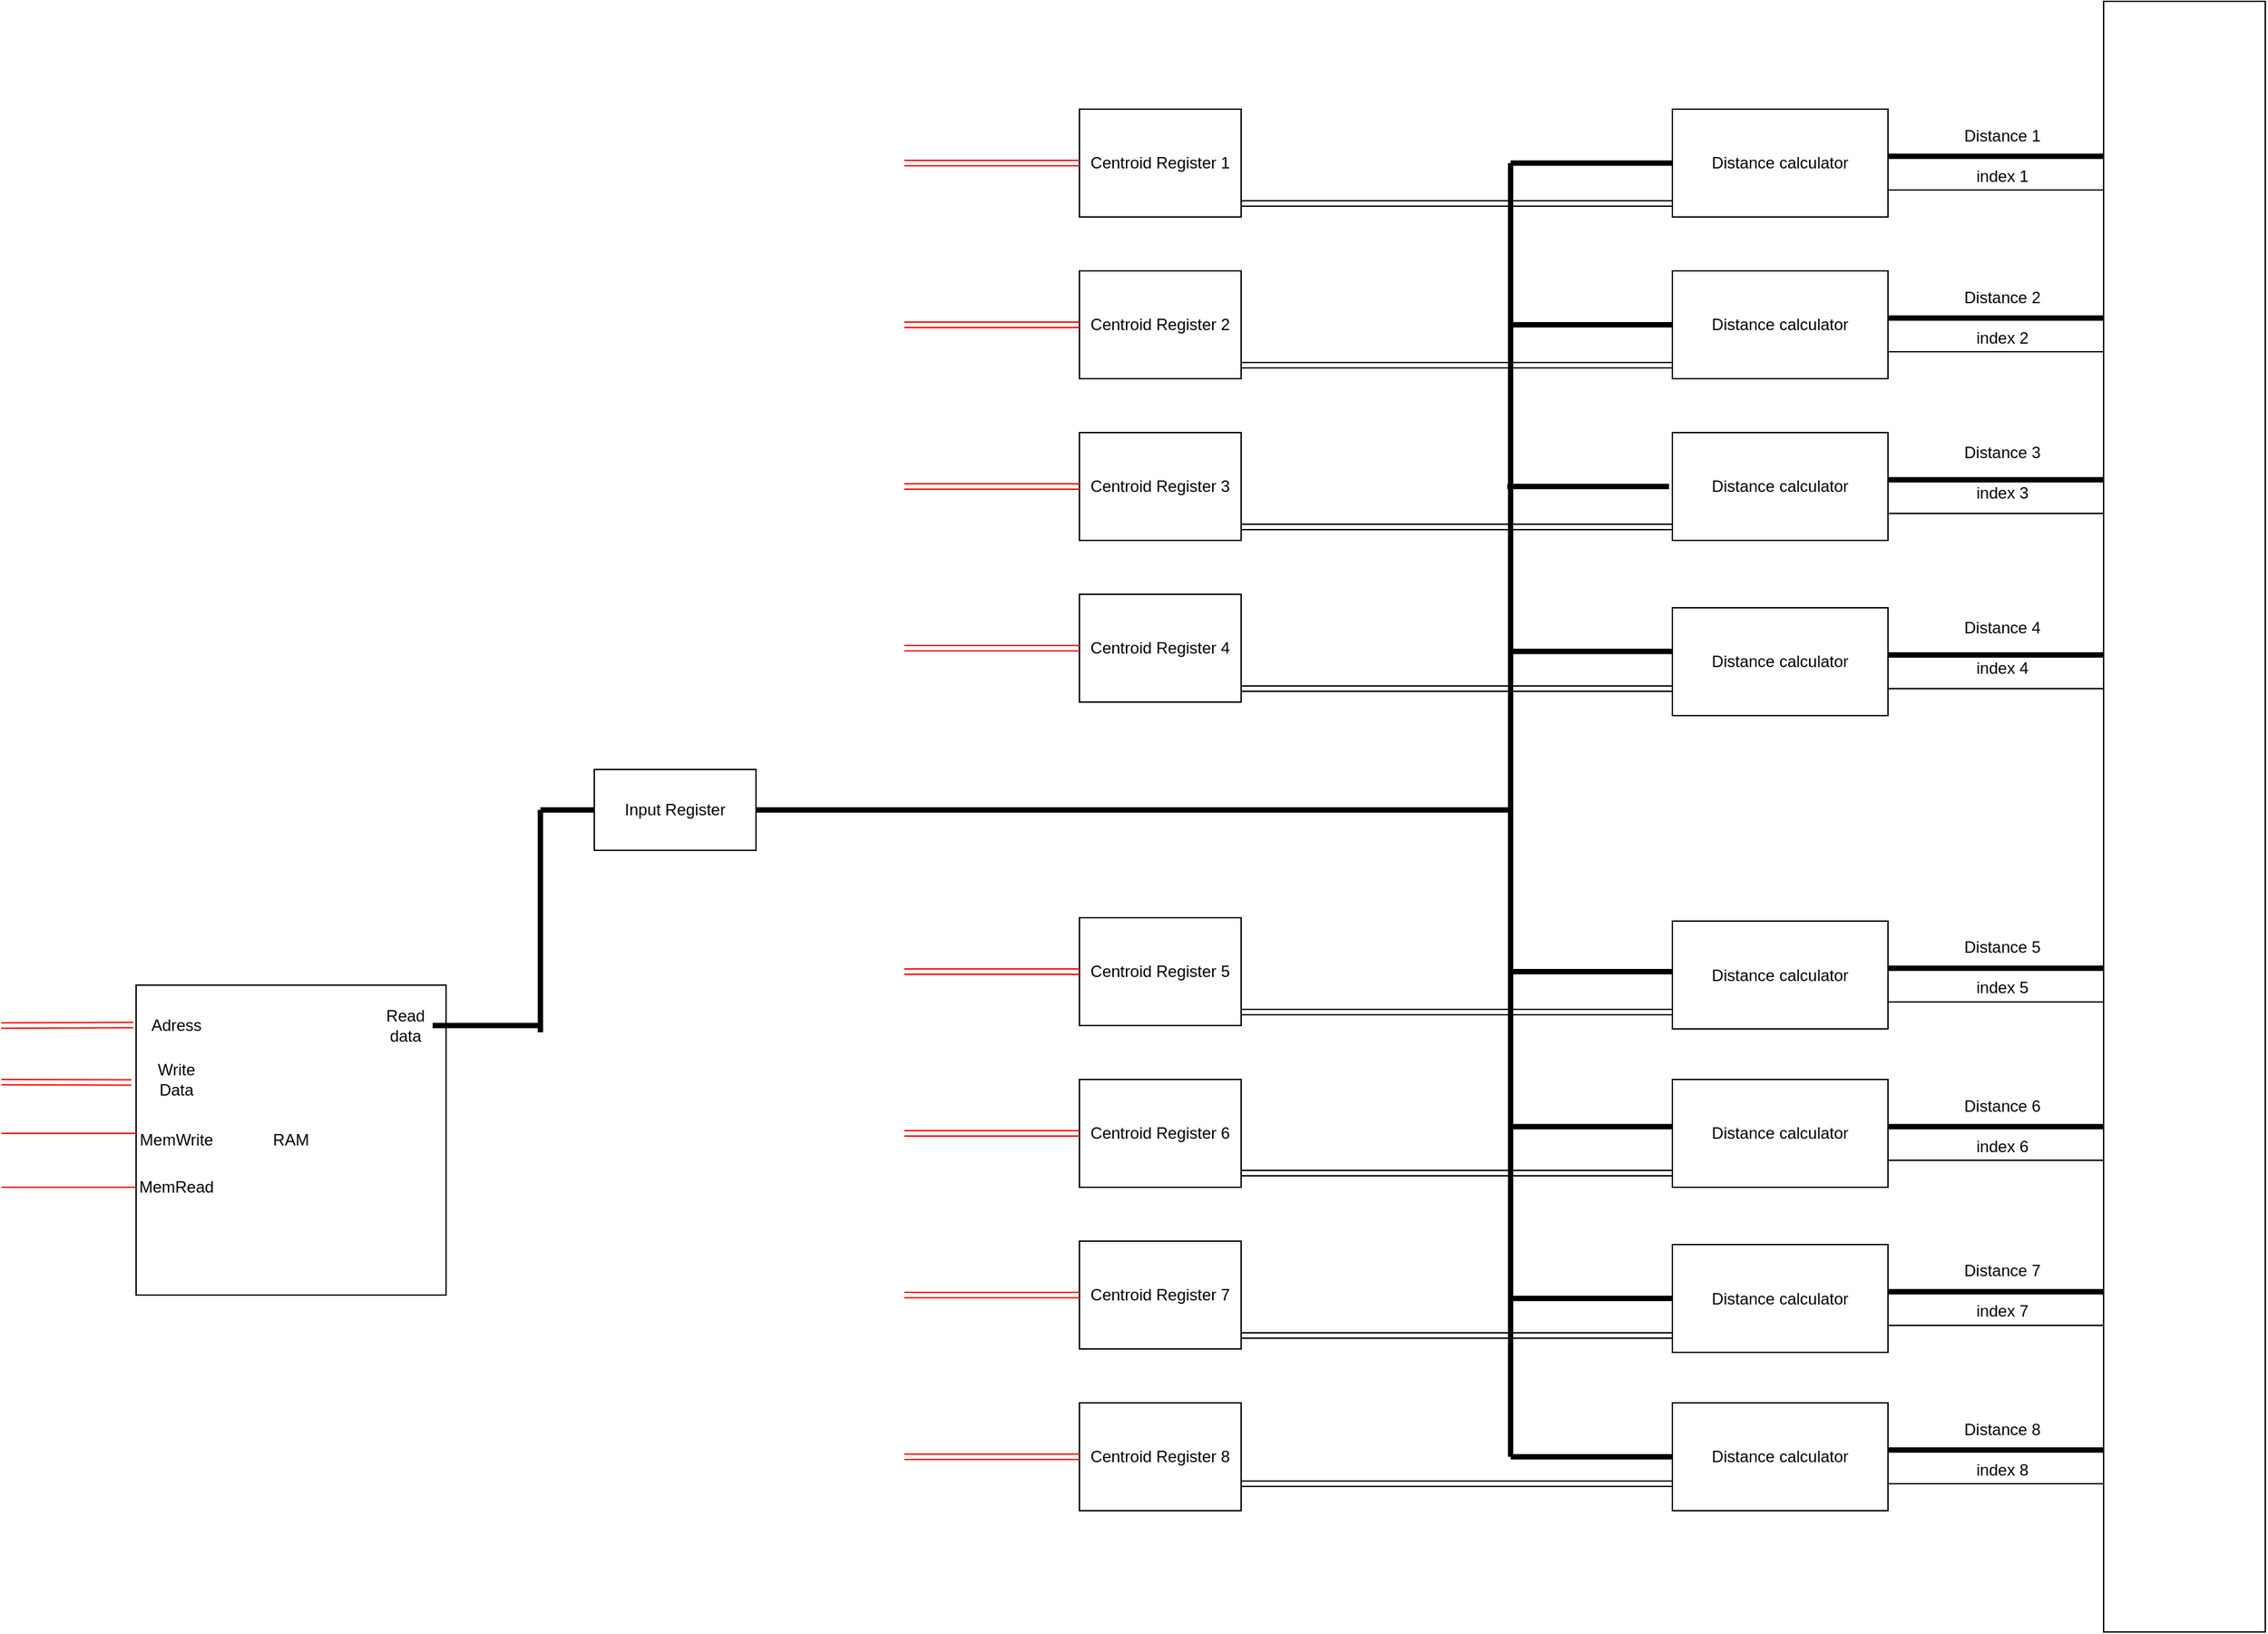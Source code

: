 <mxfile version="11.1.4" type="device"><diagram id="0tEBTNlMWr55wlTSH3PG" name="Page-1"><mxGraphModel dx="1123" dy="763" grid="1" gridSize="10" guides="1" tooltips="1" connect="1" arrows="1" fold="1" page="0" pageScale="1" pageWidth="850" pageHeight="1100" math="0" shadow="0"><root><mxCell id="0"/><mxCell id="1" parent="0"/><mxCell id="R0n4JUokcq73TD4J5LEY-1" value="RAM" style="whiteSpace=wrap;html=1;aspect=fixed;" vertex="1" parent="1"><mxGeometry x="-180" y="330" width="230" height="230" as="geometry"/></mxCell><mxCell id="R0n4JUokcq73TD4J5LEY-2" value="Adress" style="text;html=1;strokeColor=none;fillColor=none;align=center;verticalAlign=middle;whiteSpace=wrap;rounded=0;" vertex="1" parent="1"><mxGeometry x="-170" y="350" width="40" height="20" as="geometry"/></mxCell><mxCell id="R0n4JUokcq73TD4J5LEY-3" value="Read data" style="text;html=1;strokeColor=none;fillColor=none;align=center;verticalAlign=middle;whiteSpace=wrap;rounded=0;" vertex="1" parent="1"><mxGeometry y="350" width="40" height="20" as="geometry"/></mxCell><mxCell id="R0n4JUokcq73TD4J5LEY-4" value="Write Data" style="text;html=1;strokeColor=none;fillColor=none;align=center;verticalAlign=middle;whiteSpace=wrap;rounded=0;" vertex="1" parent="1"><mxGeometry x="-170" y="390" width="40" height="20" as="geometry"/></mxCell><mxCell id="R0n4JUokcq73TD4J5LEY-5" value="MemWrite" style="text;html=1;strokeColor=none;fillColor=none;align=center;verticalAlign=middle;whiteSpace=wrap;rounded=0;" vertex="1" parent="1"><mxGeometry x="-170" y="435" width="40" height="20" as="geometry"/></mxCell><mxCell id="R0n4JUokcq73TD4J5LEY-6" value="MemRead" style="text;html=1;strokeColor=none;fillColor=none;align=center;verticalAlign=middle;whiteSpace=wrap;rounded=0;" vertex="1" parent="1"><mxGeometry x="-170" y="470" width="40" height="20" as="geometry"/></mxCell><mxCell id="R0n4JUokcq73TD4J5LEY-10" value="" style="endArrow=none;html=1;entryX=0;entryY=0.478;entryDx=0;entryDy=0;strokeColor=#FF0000;entryPerimeter=0;" edge="1" parent="1" target="R0n4JUokcq73TD4J5LEY-1"><mxGeometry width="50" height="50" relative="1" as="geometry"><mxPoint x="-280" y="440" as="sourcePoint"/><mxPoint x="-160" y="407.5" as="targetPoint"/></mxGeometry></mxCell><mxCell id="R0n4JUokcq73TD4J5LEY-11" value="" style="endArrow=none;html=1;strokeColor=#FF0000;" edge="1" parent="1"><mxGeometry width="50" height="50" relative="1" as="geometry"><mxPoint x="-280" y="480" as="sourcePoint"/><mxPoint x="-180" y="480" as="targetPoint"/></mxGeometry></mxCell><mxCell id="R0n4JUokcq73TD4J5LEY-14" value="Input Register" style="rounded=0;whiteSpace=wrap;html=1;" vertex="1" parent="1"><mxGeometry x="160" y="170" width="120" height="60" as="geometry"/></mxCell><mxCell id="R0n4JUokcq73TD4J5LEY-17" value="" style="shape=link;html=1;strokeColor=#FF0000;entryX=-0.009;entryY=0.129;entryDx=0;entryDy=0;entryPerimeter=0;" edge="1" parent="1" target="R0n4JUokcq73TD4J5LEY-1"><mxGeometry width="50" height="50" relative="1" as="geometry"><mxPoint x="-280" y="360" as="sourcePoint"/><mxPoint x="-300" y="290" as="targetPoint"/></mxGeometry></mxCell><mxCell id="R0n4JUokcq73TD4J5LEY-18" value="" style="shape=link;html=1;strokeColor=#FF0000;entryX=-0.015;entryY=0.314;entryDx=0;entryDy=0;entryPerimeter=0;" edge="1" parent="1" target="R0n4JUokcq73TD4J5LEY-1"><mxGeometry width="50" height="50" relative="1" as="geometry"><mxPoint x="-280" y="402" as="sourcePoint"/><mxPoint x="-172.07" y="369.67" as="targetPoint"/></mxGeometry></mxCell><mxCell id="R0n4JUokcq73TD4J5LEY-22" value="Centroid Register 1" style="rounded=0;whiteSpace=wrap;html=1;" vertex="1" parent="1"><mxGeometry x="520" y="-320" width="120" height="80" as="geometry"/></mxCell><mxCell id="R0n4JUokcq73TD4J5LEY-27" value="" style="shape=link;html=1;strokeColor=#FF0000;entryX=0;entryY=0.5;entryDx=0;entryDy=0;" edge="1" parent="1" target="R0n4JUokcq73TD4J5LEY-22"><mxGeometry width="50" height="50" relative="1" as="geometry"><mxPoint x="390" y="-280" as="sourcePoint"/><mxPoint x="-162.07" y="309.67" as="targetPoint"/></mxGeometry></mxCell><mxCell id="R0n4JUokcq73TD4J5LEY-30" value="Centroid Register 2" style="rounded=0;whiteSpace=wrap;html=1;" vertex="1" parent="1"><mxGeometry x="520" y="-200" width="120" height="80" as="geometry"/></mxCell><mxCell id="R0n4JUokcq73TD4J5LEY-31" value="" style="shape=link;html=1;strokeColor=#FF0000;entryX=0;entryY=0.5;entryDx=0;entryDy=0;" edge="1" parent="1" target="R0n4JUokcq73TD4J5LEY-30"><mxGeometry width="50" height="50" relative="1" as="geometry"><mxPoint x="390" y="-160" as="sourcePoint"/><mxPoint x="-162.07" y="419.67" as="targetPoint"/></mxGeometry></mxCell><mxCell id="R0n4JUokcq73TD4J5LEY-42" value="Centroid Register 3" style="rounded=0;whiteSpace=wrap;html=1;" vertex="1" parent="1"><mxGeometry x="520" y="-80" width="120" height="80" as="geometry"/></mxCell><mxCell id="R0n4JUokcq73TD4J5LEY-43" value="" style="shape=link;html=1;strokeColor=#FF0000;entryX=0;entryY=0.5;entryDx=0;entryDy=0;" edge="1" parent="1" target="R0n4JUokcq73TD4J5LEY-42"><mxGeometry width="50" height="50" relative="1" as="geometry"><mxPoint x="390" y="-40.0" as="sourcePoint"/><mxPoint x="-162.07" y="549.67" as="targetPoint"/></mxGeometry></mxCell><mxCell id="R0n4JUokcq73TD4J5LEY-44" value="Centroid Register 4" style="rounded=0;whiteSpace=wrap;html=1;" vertex="1" parent="1"><mxGeometry x="520" y="40" width="120" height="80" as="geometry"/></mxCell><mxCell id="R0n4JUokcq73TD4J5LEY-45" value="" style="shape=link;html=1;strokeColor=#FF0000;entryX=0;entryY=0.5;entryDx=0;entryDy=0;" edge="1" parent="1" target="R0n4JUokcq73TD4J5LEY-44"><mxGeometry width="50" height="50" relative="1" as="geometry"><mxPoint x="390" y="80.0" as="sourcePoint"/><mxPoint x="-162.07" y="659.67" as="targetPoint"/></mxGeometry></mxCell><mxCell id="R0n4JUokcq73TD4J5LEY-46" value="Centroid Register 5" style="rounded=0;whiteSpace=wrap;html=1;" vertex="1" parent="1"><mxGeometry x="520" y="280" width="120" height="80" as="geometry"/></mxCell><mxCell id="R0n4JUokcq73TD4J5LEY-47" value="" style="shape=link;html=1;strokeColor=#FF0000;entryX=0;entryY=0.5;entryDx=0;entryDy=0;" edge="1" parent="1" target="R0n4JUokcq73TD4J5LEY-46"><mxGeometry width="50" height="50" relative="1" as="geometry"><mxPoint x="390" y="320" as="sourcePoint"/><mxPoint x="-162.07" y="909.67" as="targetPoint"/></mxGeometry></mxCell><mxCell id="R0n4JUokcq73TD4J5LEY-48" value="Centroid Register 6" style="rounded=0;whiteSpace=wrap;html=1;" vertex="1" parent="1"><mxGeometry x="520" y="400" width="120" height="80" as="geometry"/></mxCell><mxCell id="R0n4JUokcq73TD4J5LEY-49" value="" style="shape=link;html=1;strokeColor=#FF0000;entryX=0;entryY=0.5;entryDx=0;entryDy=0;" edge="1" parent="1" target="R0n4JUokcq73TD4J5LEY-48"><mxGeometry width="50" height="50" relative="1" as="geometry"><mxPoint x="390" y="440" as="sourcePoint"/><mxPoint x="-162.07" y="1019.67" as="targetPoint"/></mxGeometry></mxCell><mxCell id="R0n4JUokcq73TD4J5LEY-50" value="Centroid Register 7" style="rounded=0;whiteSpace=wrap;html=1;" vertex="1" parent="1"><mxGeometry x="520" y="520" width="120" height="80" as="geometry"/></mxCell><mxCell id="R0n4JUokcq73TD4J5LEY-51" value="" style="shape=link;html=1;strokeColor=#FF0000;entryX=0;entryY=0.5;entryDx=0;entryDy=0;" edge="1" parent="1" target="R0n4JUokcq73TD4J5LEY-50"><mxGeometry width="50" height="50" relative="1" as="geometry"><mxPoint x="390" y="560" as="sourcePoint"/><mxPoint x="-162.07" y="1149.67" as="targetPoint"/></mxGeometry></mxCell><mxCell id="R0n4JUokcq73TD4J5LEY-52" value="Centroid Register 8" style="rounded=0;whiteSpace=wrap;html=1;" vertex="1" parent="1"><mxGeometry x="520" y="640" width="120" height="80" as="geometry"/></mxCell><mxCell id="R0n4JUokcq73TD4J5LEY-53" value="" style="shape=link;html=1;strokeColor=#FF0000;entryX=0;entryY=0.5;entryDx=0;entryDy=0;" edge="1" parent="1" target="R0n4JUokcq73TD4J5LEY-52"><mxGeometry width="50" height="50" relative="1" as="geometry"><mxPoint x="390" y="680" as="sourcePoint"/><mxPoint x="-162.07" y="1259.67" as="targetPoint"/></mxGeometry></mxCell><mxCell id="R0n4JUokcq73TD4J5LEY-56" value="Distance calculator" style="rounded=0;whiteSpace=wrap;html=1;" vertex="1" parent="1"><mxGeometry x="960" y="-320" width="160" height="80" as="geometry"/></mxCell><mxCell id="R0n4JUokcq73TD4J5LEY-59" value="" style="line;strokeWidth=4;html=1;perimeter=backbonePerimeter;points=[];outlineConnect=0;" vertex="1" parent="1"><mxGeometry x="280" y="195" width="560" height="10" as="geometry"/></mxCell><mxCell id="R0n4JUokcq73TD4J5LEY-60" value="" style="line;strokeWidth=4;direction=south;html=1;perimeter=backbonePerimeter;points=[];outlineConnect=0;" vertex="1" parent="1"><mxGeometry x="835" y="-280" width="10" height="960" as="geometry"/></mxCell><mxCell id="R0n4JUokcq73TD4J5LEY-61" value="" style="line;strokeWidth=4;html=1;perimeter=backbonePerimeter;points=[];outlineConnect=0;" vertex="1" parent="1"><mxGeometry x="840" y="-285" width="120" height="10" as="geometry"/></mxCell><mxCell id="R0n4JUokcq73TD4J5LEY-62" value="" style="line;strokeWidth=4;html=1;perimeter=backbonePerimeter;points=[];outlineConnect=0;" vertex="1" parent="1"><mxGeometry x="1120" y="-290" width="160" height="10" as="geometry"/></mxCell><mxCell id="R0n4JUokcq73TD4J5LEY-63" value="" style="line;strokeWidth=4;html=1;perimeter=backbonePerimeter;points=[];outlineConnect=0;" vertex="1" parent="1"><mxGeometry x="40" y="355" width="80" height="10" as="geometry"/></mxCell><mxCell id="R0n4JUokcq73TD4J5LEY-64" value="" style="line;strokeWidth=4;direction=south;html=1;perimeter=backbonePerimeter;points=[];outlineConnect=0;" vertex="1" parent="1"><mxGeometry x="115" y="200" width="10" height="165" as="geometry"/></mxCell><mxCell id="R0n4JUokcq73TD4J5LEY-65" value="" style="line;strokeWidth=4;html=1;perimeter=backbonePerimeter;points=[];outlineConnect=0;" vertex="1" parent="1"><mxGeometry x="120" y="195" width="40" height="10" as="geometry"/></mxCell><mxCell id="R0n4JUokcq73TD4J5LEY-68" value="" style="endArrow=none;html=1;strokeColor=#000000;exitX=1;exitY=0.75;exitDx=0;exitDy=0;" edge="1" parent="1" source="R0n4JUokcq73TD4J5LEY-56"><mxGeometry width="50" height="50" relative="1" as="geometry"><mxPoint x="1290" y="-160" as="sourcePoint"/><mxPoint x="1280" y="-260" as="targetPoint"/></mxGeometry></mxCell><mxCell id="R0n4JUokcq73TD4J5LEY-69" value="Distance calculator" style="rounded=0;whiteSpace=wrap;html=1;" vertex="1" parent="1"><mxGeometry x="960" y="-200" width="160" height="80" as="geometry"/></mxCell><mxCell id="R0n4JUokcq73TD4J5LEY-70" value="" style="line;strokeWidth=4;html=1;perimeter=backbonePerimeter;points=[];outlineConnect=0;" vertex="1" parent="1"><mxGeometry x="1120" y="-170" width="160" height="10" as="geometry"/></mxCell><mxCell id="R0n4JUokcq73TD4J5LEY-71" value="" style="endArrow=none;html=1;strokeColor=#000000;exitX=1;exitY=0.75;exitDx=0;exitDy=0;" edge="1" parent="1" source="R0n4JUokcq73TD4J5LEY-69"><mxGeometry width="50" height="50" relative="1" as="geometry"><mxPoint x="1290" y="-40" as="sourcePoint"/><mxPoint x="1280" y="-140" as="targetPoint"/></mxGeometry></mxCell><mxCell id="R0n4JUokcq73TD4J5LEY-72" value="Distance calculator" style="rounded=0;whiteSpace=wrap;html=1;" vertex="1" parent="1"><mxGeometry x="960" y="-80" width="160" height="80" as="geometry"/></mxCell><mxCell id="R0n4JUokcq73TD4J5LEY-73" value="" style="line;strokeWidth=4;html=1;perimeter=backbonePerimeter;points=[];outlineConnect=0;" vertex="1" parent="1"><mxGeometry x="1120" y="-50" width="160" height="10" as="geometry"/></mxCell><mxCell id="R0n4JUokcq73TD4J5LEY-74" value="" style="endArrow=none;html=1;strokeColor=#000000;exitX=1;exitY=0.75;exitDx=0;exitDy=0;" edge="1" parent="1" source="R0n4JUokcq73TD4J5LEY-72"><mxGeometry width="50" height="50" relative="1" as="geometry"><mxPoint x="1290" y="80" as="sourcePoint"/><mxPoint x="1280" y="-20" as="targetPoint"/></mxGeometry></mxCell><mxCell id="R0n4JUokcq73TD4J5LEY-75" value="Distance calculator" style="rounded=0;whiteSpace=wrap;html=1;" vertex="1" parent="1"><mxGeometry x="960" y="50" width="160" height="80" as="geometry"/></mxCell><mxCell id="R0n4JUokcq73TD4J5LEY-76" value="" style="line;strokeWidth=4;html=1;perimeter=backbonePerimeter;points=[];outlineConnect=0;" vertex="1" parent="1"><mxGeometry x="1120" y="80" width="160" height="10" as="geometry"/></mxCell><mxCell id="R0n4JUokcq73TD4J5LEY-77" value="" style="endArrow=none;html=1;strokeColor=#000000;exitX=1;exitY=0.75;exitDx=0;exitDy=0;" edge="1" parent="1" source="R0n4JUokcq73TD4J5LEY-75"><mxGeometry width="50" height="50" relative="1" as="geometry"><mxPoint x="1290" y="210" as="sourcePoint"/><mxPoint x="1280" y="110" as="targetPoint"/></mxGeometry></mxCell><mxCell id="R0n4JUokcq73TD4J5LEY-78" value="Distance calculator" style="rounded=0;whiteSpace=wrap;html=1;" vertex="1" parent="1"><mxGeometry x="960" y="282.5" width="160" height="80" as="geometry"/></mxCell><mxCell id="R0n4JUokcq73TD4J5LEY-79" value="" style="line;strokeWidth=4;html=1;perimeter=backbonePerimeter;points=[];outlineConnect=0;" vertex="1" parent="1"><mxGeometry x="1120" y="312.5" width="160" height="10" as="geometry"/></mxCell><mxCell id="R0n4JUokcq73TD4J5LEY-80" value="" style="endArrow=none;html=1;strokeColor=#000000;exitX=1;exitY=0.75;exitDx=0;exitDy=0;" edge="1" parent="1" source="R0n4JUokcq73TD4J5LEY-78"><mxGeometry width="50" height="50" relative="1" as="geometry"><mxPoint x="1290" y="442.5" as="sourcePoint"/><mxPoint x="1280" y="342.5" as="targetPoint"/></mxGeometry></mxCell><mxCell id="R0n4JUokcq73TD4J5LEY-81" value="Distance calculator" style="rounded=0;whiteSpace=wrap;html=1;" vertex="1" parent="1"><mxGeometry x="960" y="400" width="160" height="80" as="geometry"/></mxCell><mxCell id="R0n4JUokcq73TD4J5LEY-82" value="" style="line;strokeWidth=4;html=1;perimeter=backbonePerimeter;points=[];outlineConnect=0;" vertex="1" parent="1"><mxGeometry x="1120" y="430" width="160" height="10" as="geometry"/></mxCell><mxCell id="R0n4JUokcq73TD4J5LEY-83" value="" style="endArrow=none;html=1;strokeColor=#000000;exitX=1;exitY=0.75;exitDx=0;exitDy=0;" edge="1" parent="1" source="R0n4JUokcq73TD4J5LEY-81"><mxGeometry width="50" height="50" relative="1" as="geometry"><mxPoint x="1290" y="560" as="sourcePoint"/><mxPoint x="1280" y="460" as="targetPoint"/></mxGeometry></mxCell><mxCell id="R0n4JUokcq73TD4J5LEY-84" value="Distance calculator" style="rounded=0;whiteSpace=wrap;html=1;" vertex="1" parent="1"><mxGeometry x="960" y="522.5" width="160" height="80" as="geometry"/></mxCell><mxCell id="R0n4JUokcq73TD4J5LEY-85" value="" style="line;strokeWidth=4;html=1;perimeter=backbonePerimeter;points=[];outlineConnect=0;" vertex="1" parent="1"><mxGeometry x="1120" y="552.5" width="160" height="10" as="geometry"/></mxCell><mxCell id="R0n4JUokcq73TD4J5LEY-86" value="" style="endArrow=none;html=1;strokeColor=#000000;exitX=1;exitY=0.75;exitDx=0;exitDy=0;" edge="1" parent="1" source="R0n4JUokcq73TD4J5LEY-84"><mxGeometry width="50" height="50" relative="1" as="geometry"><mxPoint x="1290" y="682.5" as="sourcePoint"/><mxPoint x="1280" y="582.5" as="targetPoint"/></mxGeometry></mxCell><mxCell id="R0n4JUokcq73TD4J5LEY-87" value="Distance calculator" style="rounded=0;whiteSpace=wrap;html=1;" vertex="1" parent="1"><mxGeometry x="960" y="640" width="160" height="80" as="geometry"/></mxCell><mxCell id="R0n4JUokcq73TD4J5LEY-88" value="" style="line;strokeWidth=4;html=1;perimeter=backbonePerimeter;points=[];outlineConnect=0;" vertex="1" parent="1"><mxGeometry x="1120" y="670" width="160" height="10" as="geometry"/></mxCell><mxCell id="R0n4JUokcq73TD4J5LEY-89" value="" style="endArrow=none;html=1;strokeColor=#000000;exitX=1;exitY=0.75;exitDx=0;exitDy=0;" edge="1" parent="1" source="R0n4JUokcq73TD4J5LEY-87"><mxGeometry width="50" height="50" relative="1" as="geometry"><mxPoint x="1290" y="800" as="sourcePoint"/><mxPoint x="1280" y="700" as="targetPoint"/></mxGeometry></mxCell><mxCell id="R0n4JUokcq73TD4J5LEY-90" value="" style="line;strokeWidth=4;html=1;perimeter=backbonePerimeter;points=[];outlineConnect=0;" vertex="1" parent="1"><mxGeometry x="840" y="675" width="120" height="10" as="geometry"/></mxCell><mxCell id="R0n4JUokcq73TD4J5LEY-91" value="" style="line;strokeWidth=4;html=1;perimeter=backbonePerimeter;points=[];outlineConnect=0;" vertex="1" parent="1"><mxGeometry x="840" y="-165" width="120" height="10" as="geometry"/></mxCell><mxCell id="R0n4JUokcq73TD4J5LEY-92" value="" style="line;strokeWidth=4;html=1;perimeter=backbonePerimeter;points=[];outlineConnect=0;" vertex="1" parent="1"><mxGeometry x="837.5" y="-45" width="120" height="10" as="geometry"/></mxCell><mxCell id="R0n4JUokcq73TD4J5LEY-93" value="" style="line;strokeWidth=4;html=1;perimeter=backbonePerimeter;points=[];outlineConnect=0;" vertex="1" parent="1"><mxGeometry x="840" y="77.353" width="120" height="10" as="geometry"/></mxCell><mxCell id="R0n4JUokcq73TD4J5LEY-94" value="" style="line;strokeWidth=4;html=1;perimeter=backbonePerimeter;points=[];outlineConnect=0;" vertex="1" parent="1"><mxGeometry x="840" y="315" width="120" height="10" as="geometry"/></mxCell><mxCell id="R0n4JUokcq73TD4J5LEY-96" value="" style="line;strokeWidth=4;html=1;perimeter=backbonePerimeter;points=[];outlineConnect=0;" vertex="1" parent="1"><mxGeometry x="840" y="430" width="120" height="10" as="geometry"/></mxCell><mxCell id="R0n4JUokcq73TD4J5LEY-97" value="" style="line;strokeWidth=4;html=1;perimeter=backbonePerimeter;points=[];outlineConnect=0;" vertex="1" parent="1"><mxGeometry x="840" y="557.5" width="120" height="10" as="geometry"/></mxCell><mxCell id="R0n4JUokcq73TD4J5LEY-98" value="" style="shape=link;html=1;strokeColor=#000000;entryX=1;entryY=0.75;entryDx=0;entryDy=0;exitX=0;exitY=0.75;exitDx=0;exitDy=0;" edge="1" parent="1" source="R0n4JUokcq73TD4J5LEY-87" target="R0n4JUokcq73TD4J5LEY-52"><mxGeometry width="50" height="50" relative="1" as="geometry"><mxPoint x="500" y="790" as="sourcePoint"/><mxPoint x="550" y="740" as="targetPoint"/></mxGeometry></mxCell><mxCell id="R0n4JUokcq73TD4J5LEY-99" value="" style="shape=link;html=1;strokeColor=#000000;entryX=1;entryY=0.75;entryDx=0;entryDy=0;exitX=0;exitY=0.75;exitDx=0;exitDy=0;" edge="1" parent="1"><mxGeometry width="50" height="50" relative="1" as="geometry"><mxPoint x="960" y="590" as="sourcePoint"/><mxPoint x="640" y="590" as="targetPoint"/></mxGeometry></mxCell><mxCell id="R0n4JUokcq73TD4J5LEY-100" value="" style="shape=link;html=1;strokeColor=#000000;entryX=1;entryY=0.75;entryDx=0;entryDy=0;exitX=0;exitY=0.75;exitDx=0;exitDy=0;" edge="1" parent="1"><mxGeometry width="50" height="50" relative="1" as="geometry"><mxPoint x="960" y="469.5" as="sourcePoint"/><mxPoint x="640" y="469.5" as="targetPoint"/></mxGeometry></mxCell><mxCell id="R0n4JUokcq73TD4J5LEY-101" value="" style="shape=link;html=1;strokeColor=#000000;entryX=1;entryY=0.75;entryDx=0;entryDy=0;exitX=0;exitY=0.75;exitDx=0;exitDy=0;" edge="1" parent="1"><mxGeometry width="50" height="50" relative="1" as="geometry"><mxPoint x="960" y="350" as="sourcePoint"/><mxPoint x="640" y="350" as="targetPoint"/></mxGeometry></mxCell><mxCell id="R0n4JUokcq73TD4J5LEY-102" value="" style="shape=link;html=1;strokeColor=#000000;entryX=1;entryY=0.75;entryDx=0;entryDy=0;exitX=0;exitY=0.75;exitDx=0;exitDy=0;" edge="1" parent="1"><mxGeometry width="50" height="50" relative="1" as="geometry"><mxPoint x="960" y="110" as="sourcePoint"/><mxPoint x="640" y="110" as="targetPoint"/></mxGeometry></mxCell><mxCell id="R0n4JUokcq73TD4J5LEY-103" value="" style="shape=link;html=1;strokeColor=#000000;entryX=1;entryY=0.75;entryDx=0;entryDy=0;exitX=0;exitY=0.75;exitDx=0;exitDy=0;" edge="1" parent="1"><mxGeometry width="50" height="50" relative="1" as="geometry"><mxPoint x="960" y="-10" as="sourcePoint"/><mxPoint x="640" y="-10" as="targetPoint"/></mxGeometry></mxCell><mxCell id="R0n4JUokcq73TD4J5LEY-104" value="" style="shape=link;html=1;strokeColor=#000000;entryX=1;entryY=0.75;entryDx=0;entryDy=0;exitX=0;exitY=0.75;exitDx=0;exitDy=0;" edge="1" parent="1"><mxGeometry width="50" height="50" relative="1" as="geometry"><mxPoint x="960" y="-130" as="sourcePoint"/><mxPoint x="640" y="-130" as="targetPoint"/></mxGeometry></mxCell><mxCell id="R0n4JUokcq73TD4J5LEY-105" value="" style="shape=link;html=1;strokeColor=#000000;entryX=1;entryY=0.75;entryDx=0;entryDy=0;exitX=0;exitY=0.75;exitDx=0;exitDy=0;" edge="1" parent="1"><mxGeometry width="50" height="50" relative="1" as="geometry"><mxPoint x="960" y="-250" as="sourcePoint"/><mxPoint x="640" y="-250" as="targetPoint"/></mxGeometry></mxCell><mxCell id="R0n4JUokcq73TD4J5LEY-107" value="" style="rounded=0;whiteSpace=wrap;html=1;" vertex="1" parent="1"><mxGeometry x="1280" y="-400" width="120" height="1210" as="geometry"/></mxCell><mxCell id="R0n4JUokcq73TD4J5LEY-115" value="Distance 1" style="text;html=1;strokeColor=none;fillColor=none;align=center;verticalAlign=middle;whiteSpace=wrap;rounded=0;" vertex="1" parent="1"><mxGeometry x="1170" y="-310" width="70" height="20" as="geometry"/></mxCell><mxCell id="R0n4JUokcq73TD4J5LEY-116" value="index 1" style="text;html=1;strokeColor=none;fillColor=none;align=center;verticalAlign=middle;whiteSpace=wrap;rounded=0;" vertex="1" parent="1"><mxGeometry x="1180" y="-280" width="50" height="20" as="geometry"/></mxCell><mxCell id="R0n4JUokcq73TD4J5LEY-119" value="Distance 2" style="text;html=1;strokeColor=none;fillColor=none;align=center;verticalAlign=middle;whiteSpace=wrap;rounded=0;" vertex="1" parent="1"><mxGeometry x="1170" y="-190" width="70" height="20" as="geometry"/></mxCell><mxCell id="R0n4JUokcq73TD4J5LEY-120" value="index 2" style="text;html=1;strokeColor=none;fillColor=none;align=center;verticalAlign=middle;whiteSpace=wrap;rounded=0;" vertex="1" parent="1"><mxGeometry x="1180" y="-160" width="50" height="20" as="geometry"/></mxCell><mxCell id="R0n4JUokcq73TD4J5LEY-121" value="Distance 3" style="text;html=1;strokeColor=none;fillColor=none;align=center;verticalAlign=middle;whiteSpace=wrap;rounded=0;" vertex="1" parent="1"><mxGeometry x="1170" y="-75" width="70" height="20" as="geometry"/></mxCell><mxCell id="R0n4JUokcq73TD4J5LEY-122" value="index 3" style="text;html=1;strokeColor=none;fillColor=none;align=center;verticalAlign=middle;whiteSpace=wrap;rounded=0;" vertex="1" parent="1"><mxGeometry x="1180" y="-45" width="50" height="20" as="geometry"/></mxCell><mxCell id="R0n4JUokcq73TD4J5LEY-123" value="Distance 4" style="text;html=1;strokeColor=none;fillColor=none;align=center;verticalAlign=middle;whiteSpace=wrap;rounded=0;" vertex="1" parent="1"><mxGeometry x="1170" y="55" width="70" height="20" as="geometry"/></mxCell><mxCell id="R0n4JUokcq73TD4J5LEY-124" value="index 4" style="text;html=1;strokeColor=none;fillColor=none;align=center;verticalAlign=middle;whiteSpace=wrap;rounded=0;" vertex="1" parent="1"><mxGeometry x="1180" y="85" width="50" height="20" as="geometry"/></mxCell><mxCell id="R0n4JUokcq73TD4J5LEY-127" value="Distance 5" style="text;html=1;strokeColor=none;fillColor=none;align=center;verticalAlign=middle;whiteSpace=wrap;rounded=0;" vertex="1" parent="1"><mxGeometry x="1170" y="292.333" width="70" height="20" as="geometry"/></mxCell><mxCell id="R0n4JUokcq73TD4J5LEY-128" value="index 5" style="text;html=1;strokeColor=none;fillColor=none;align=center;verticalAlign=middle;whiteSpace=wrap;rounded=0;" vertex="1" parent="1"><mxGeometry x="1180" y="322.333" width="50" height="20" as="geometry"/></mxCell><mxCell id="R0n4JUokcq73TD4J5LEY-129" value="Distance 6" style="text;html=1;strokeColor=none;fillColor=none;align=center;verticalAlign=middle;whiteSpace=wrap;rounded=0;" vertex="1" parent="1"><mxGeometry x="1170" y="409.833" width="70" height="20" as="geometry"/></mxCell><mxCell id="R0n4JUokcq73TD4J5LEY-130" value="index 6" style="text;html=1;strokeColor=none;fillColor=none;align=center;verticalAlign=middle;whiteSpace=wrap;rounded=0;" vertex="1" parent="1"><mxGeometry x="1180" y="439.833" width="50" height="20" as="geometry"/></mxCell><mxCell id="R0n4JUokcq73TD4J5LEY-135" value="Distance 7" style="text;html=1;strokeColor=none;fillColor=none;align=center;verticalAlign=middle;whiteSpace=wrap;rounded=0;" vertex="1" parent="1"><mxGeometry x="1170" y="532.333" width="70" height="20" as="geometry"/></mxCell><mxCell id="R0n4JUokcq73TD4J5LEY-136" value="index 7" style="text;html=1;strokeColor=none;fillColor=none;align=center;verticalAlign=middle;whiteSpace=wrap;rounded=0;" vertex="1" parent="1"><mxGeometry x="1180" y="562.333" width="50" height="20" as="geometry"/></mxCell><mxCell id="R0n4JUokcq73TD4J5LEY-137" value="Distance 8" style="text;html=1;strokeColor=none;fillColor=none;align=center;verticalAlign=middle;whiteSpace=wrap;rounded=0;" vertex="1" parent="1"><mxGeometry x="1170" y="649.833" width="70" height="20" as="geometry"/></mxCell><mxCell id="R0n4JUokcq73TD4J5LEY-138" value="index 8" style="text;html=1;strokeColor=none;fillColor=none;align=center;verticalAlign=middle;whiteSpace=wrap;rounded=0;" vertex="1" parent="1"><mxGeometry x="1180" y="679.833" width="50" height="20" as="geometry"/></mxCell></root></mxGraphModel></diagram></mxfile>